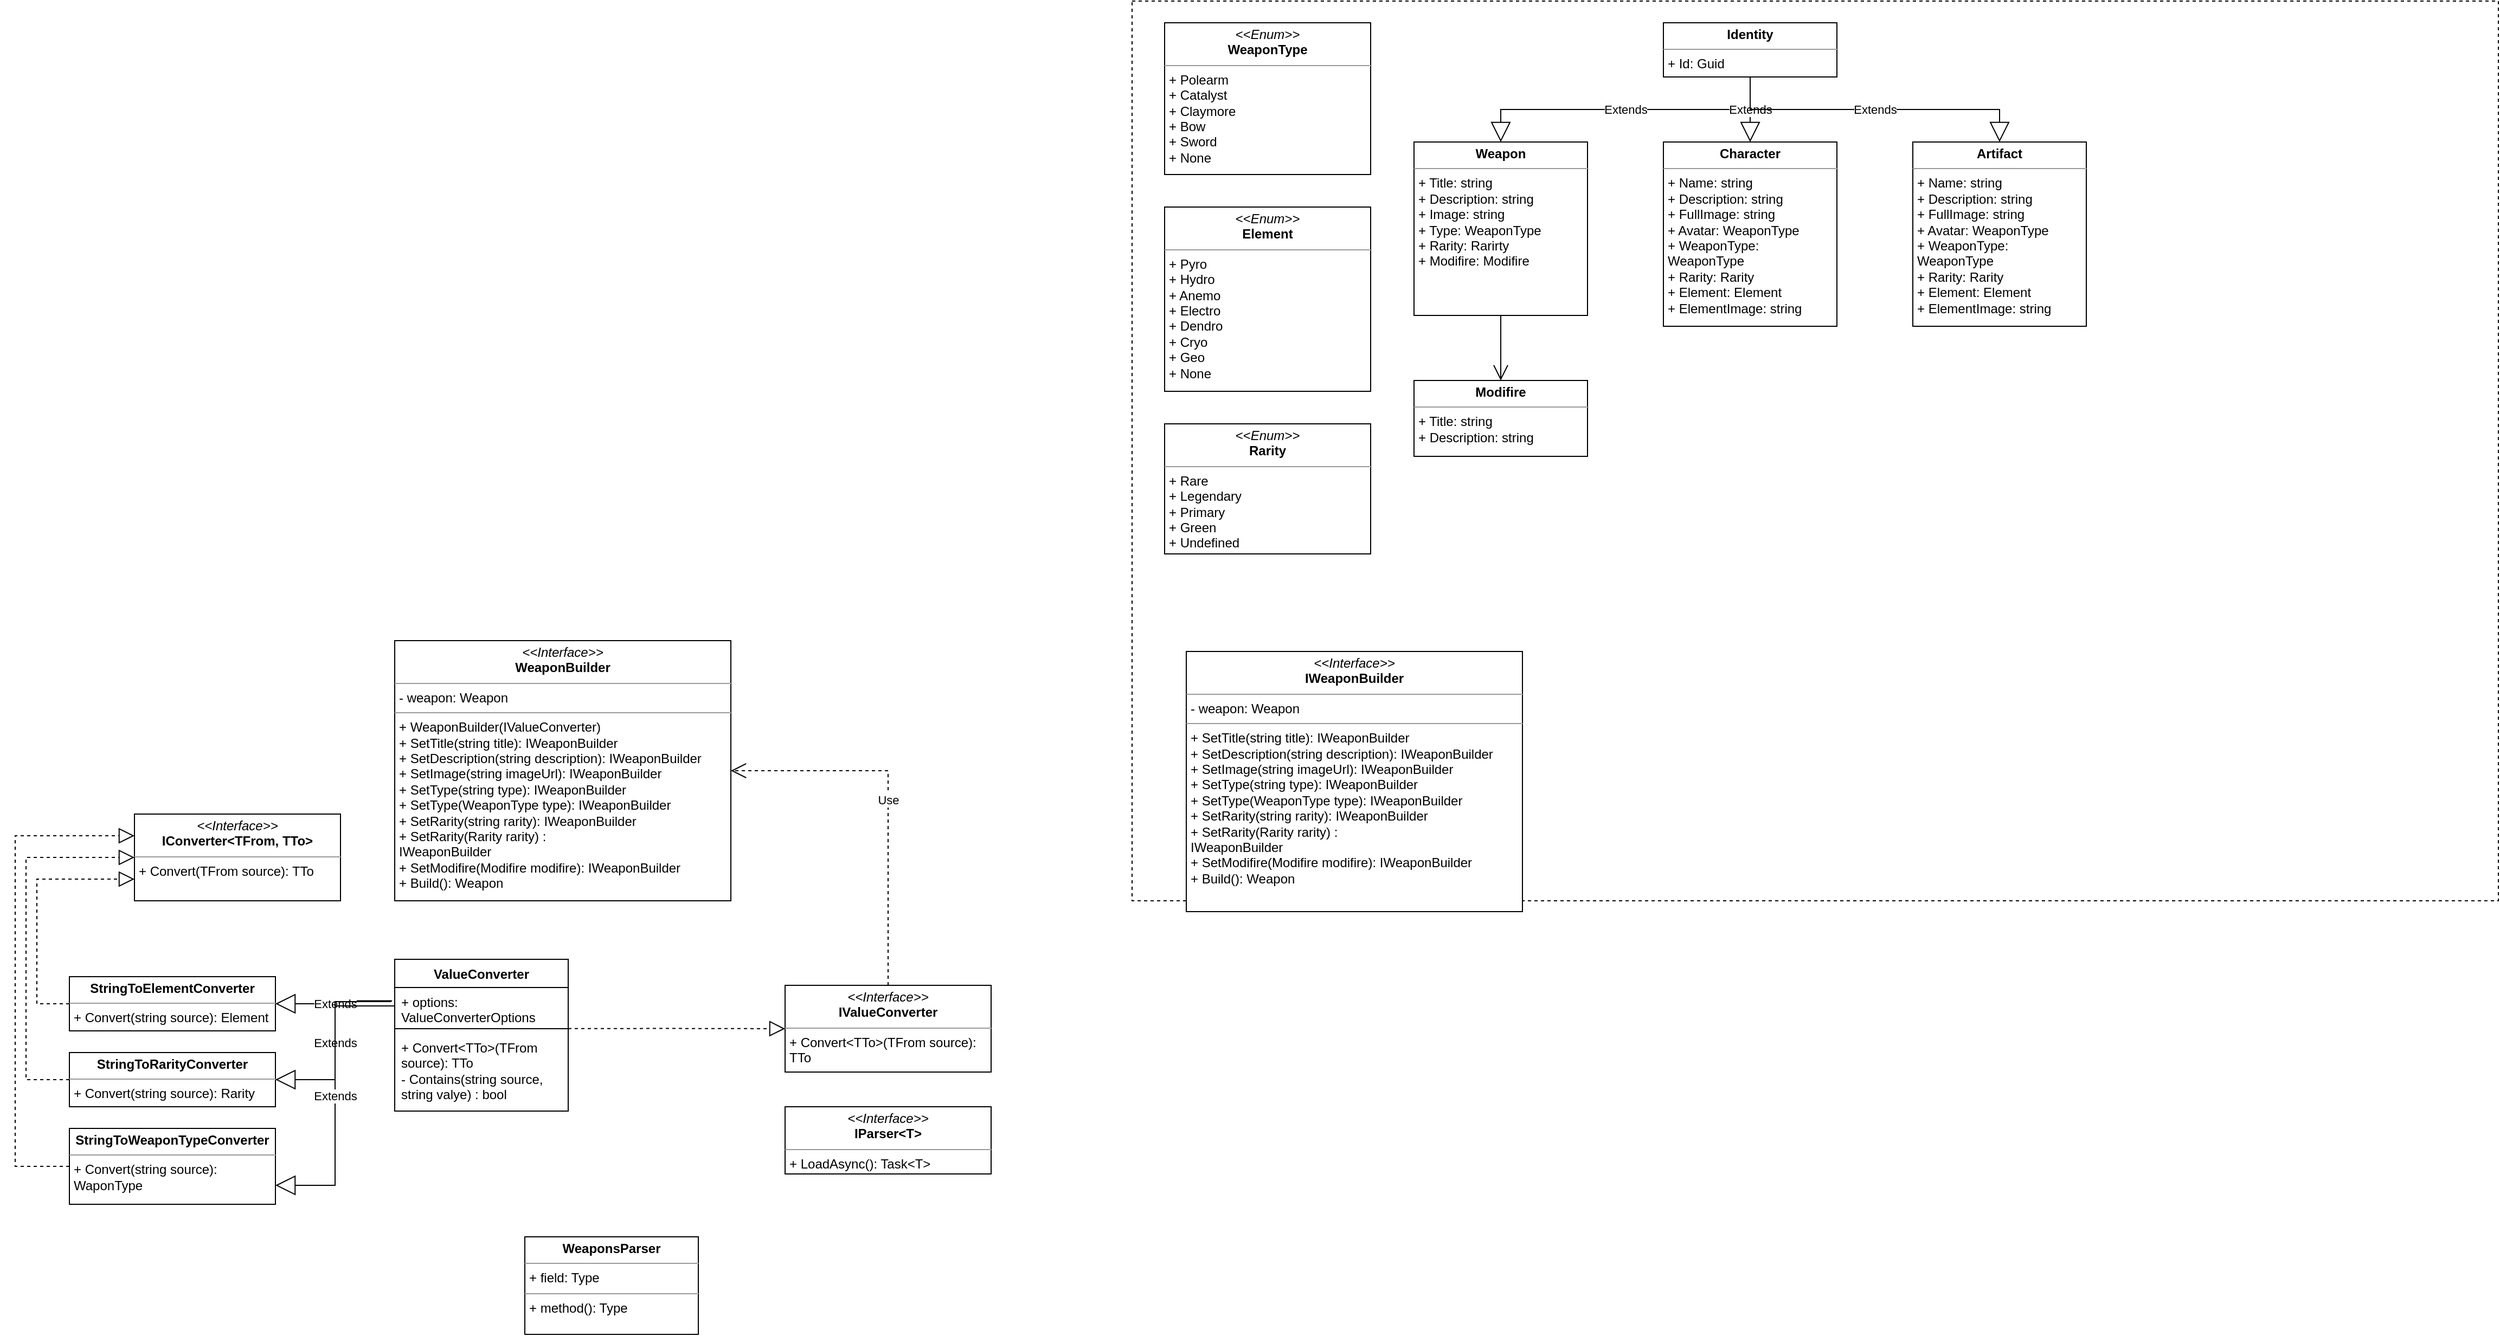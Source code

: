 <mxfile version="21.5.1" type="device">
  <diagram id="C5RBs43oDa-KdzZeNtuy" name="Page-1">
    <mxGraphModel dx="3427" dy="1025" grid="1" gridSize="10" guides="1" tooltips="1" connect="1" arrows="1" fold="1" page="1" pageScale="1" pageWidth="827" pageHeight="1169" math="0" shadow="0">
      <root>
        <mxCell id="WIyWlLk6GJQsqaUBKTNV-0" />
        <mxCell id="WIyWlLk6GJQsqaUBKTNV-1" parent="WIyWlLk6GJQsqaUBKTNV-0" />
        <mxCell id="TdXBcgWbcDi7Ot9zbocv-0" value="" style="rounded=0;whiteSpace=wrap;html=1;fillColor=none;dashed=1;" vertex="1" parent="WIyWlLk6GJQsqaUBKTNV-1">
          <mxGeometry x="-160" width="1260" height="830" as="geometry" />
        </mxCell>
        <mxCell id="gMvMORNkX4CADKVGO-qq-28" style="edgeStyle=orthogonalEdgeStyle;rounded=0;orthogonalLoop=1;jettySize=auto;html=1;entryX=0.5;entryY=1;entryDx=0;entryDy=0;exitX=0.5;exitY=1;exitDx=0;exitDy=0;" parent="WIyWlLk6GJQsqaUBKTNV-1" source="gMvMORNkX4CADKVGO-qq-16" target="gMvMORNkX4CADKVGO-qq-16" edge="1">
          <mxGeometry relative="1" as="geometry" />
        </mxCell>
        <mxCell id="gMvMORNkX4CADKVGO-qq-6" value="&lt;p style=&quot;margin:0px;margin-top:4px;text-align:center;&quot;&gt;&lt;i&gt;&amp;lt;&amp;lt;Interface&amp;gt;&amp;gt;&lt;/i&gt;&lt;br&gt;&lt;b&gt;IParser&amp;lt;T&amp;gt;&lt;/b&gt;&lt;/p&gt;&lt;hr size=&quot;1&quot;&gt;&lt;p style=&quot;margin:0px;margin-left:4px;&quot;&gt;+ LoadAsync(): Task&amp;lt;T&amp;gt;&lt;br&gt;&lt;br&gt;&lt;/p&gt;" style="verticalAlign=top;align=left;overflow=fill;fontSize=12;fontFamily=Helvetica;html=1;whiteSpace=wrap;" parent="WIyWlLk6GJQsqaUBKTNV-1" vertex="1">
          <mxGeometry x="-480" y="1020" width="190" height="62" as="geometry" />
        </mxCell>
        <mxCell id="gMvMORNkX4CADKVGO-qq-7" value="&lt;p style=&quot;margin:0px;margin-top:4px;text-align:center;&quot;&gt;&lt;b&gt;WeaponsParser&lt;/b&gt;&lt;/p&gt;&lt;hr size=&quot;1&quot;&gt;&lt;p style=&quot;margin:0px;margin-left:4px;&quot;&gt;+ field: Type&lt;/p&gt;&lt;hr size=&quot;1&quot;&gt;&lt;p style=&quot;margin:0px;margin-left:4px;&quot;&gt;+ method(): Type&lt;/p&gt;" style="verticalAlign=top;align=left;overflow=fill;fontSize=12;fontFamily=Helvetica;html=1;whiteSpace=wrap;" parent="WIyWlLk6GJQsqaUBKTNV-1" vertex="1">
          <mxGeometry x="-720" y="1140" width="160" height="90" as="geometry" />
        </mxCell>
        <mxCell id="gMvMORNkX4CADKVGO-qq-8" value="&lt;p style=&quot;margin:0px;margin-top:4px;text-align:center;&quot;&gt;&lt;b&gt;Weapon&lt;/b&gt;&lt;/p&gt;&lt;hr size=&quot;1&quot;&gt;&lt;p style=&quot;margin:0px;margin-left:4px;&quot;&gt;+ Title: string&lt;/p&gt;&lt;p style=&quot;margin:0px;margin-left:4px;&quot;&gt;+ Description: string&lt;br&gt;&lt;/p&gt;&lt;p style=&quot;margin:0px;margin-left:4px;&quot;&gt;+ Image: string&lt;br&gt;&lt;/p&gt;&lt;p style=&quot;margin:0px;margin-left:4px;&quot;&gt;+ Type: WeaponType&lt;br&gt;&lt;/p&gt;&lt;p style=&quot;margin:0px;margin-left:4px;&quot;&gt;+ Rarity: Rarirty&lt;br&gt;+ Modifire: Modifire&lt;/p&gt;&lt;p style=&quot;margin:0px;margin-left:4px;&quot;&gt;&lt;br&gt;&lt;/p&gt;" style="verticalAlign=top;align=left;overflow=fill;fontSize=12;fontFamily=Helvetica;html=1;whiteSpace=wrap;" parent="WIyWlLk6GJQsqaUBKTNV-1" vertex="1">
          <mxGeometry x="100" y="130" width="160" height="160" as="geometry" />
        </mxCell>
        <mxCell id="gMvMORNkX4CADKVGO-qq-10" value="&lt;p style=&quot;margin:0px;margin-top:4px;text-align:center;&quot;&gt;&lt;i&gt;&amp;lt;&amp;lt;Enum&amp;gt;&amp;gt;&lt;/i&gt;&lt;br&gt;&lt;b&gt;WeaponType&lt;/b&gt;&lt;/p&gt;&lt;hr size=&quot;1&quot;&gt;&lt;p style=&quot;margin:0px;margin-left:4px;&quot;&gt;+ Polearm&lt;/p&gt;&lt;p style=&quot;margin:0px;margin-left:4px;&quot;&gt;+ Catalyst&lt;/p&gt;&lt;p style=&quot;margin:0px;margin-left:4px;&quot;&gt;+ Claymore&lt;/p&gt;&lt;p style=&quot;margin:0px;margin-left:4px;&quot;&gt;+ Bow&lt;/p&gt;&lt;p style=&quot;margin:0px;margin-left:4px;&quot;&gt;+ Sword&amp;nbsp;&lt;/p&gt;&lt;p style=&quot;margin:0px;margin-left:4px;&quot;&gt;+ None&lt;br&gt;&lt;br&gt;&lt;/p&gt;" style="verticalAlign=top;align=left;overflow=fill;fontSize=12;fontFamily=Helvetica;html=1;whiteSpace=wrap;" parent="WIyWlLk6GJQsqaUBKTNV-1" vertex="1">
          <mxGeometry x="-130" y="20" width="190" height="140" as="geometry" />
        </mxCell>
        <mxCell id="gMvMORNkX4CADKVGO-qq-11" value="&lt;p style=&quot;margin:0px;margin-top:4px;text-align:center;&quot;&gt;&lt;i&gt;&amp;lt;&amp;lt;Enum&amp;gt;&amp;gt;&lt;/i&gt;&lt;br&gt;&lt;b&gt;Rarity&lt;/b&gt;&lt;/p&gt;&lt;hr size=&quot;1&quot;&gt;&lt;p style=&quot;margin:0px;margin-left:4px;&quot;&gt;+ Rare&lt;/p&gt;&lt;p style=&quot;margin:0px;margin-left:4px;&quot;&gt;+ Legendary&lt;/p&gt;&lt;p style=&quot;margin:0px;margin-left:4px;&quot;&gt;+ Primary&lt;/p&gt;&lt;p style=&quot;margin:0px;margin-left:4px;&quot;&gt;+ Green&lt;/p&gt;&lt;p style=&quot;margin:0px;margin-left:4px;&quot;&gt;+ Undefined&amp;nbsp;&lt;/p&gt;&lt;p style=&quot;margin:0px;margin-left:4px;&quot;&gt;&lt;br&gt;&lt;/p&gt;" style="verticalAlign=top;align=left;overflow=fill;fontSize=12;fontFamily=Helvetica;html=1;whiteSpace=wrap;" parent="WIyWlLk6GJQsqaUBKTNV-1" vertex="1">
          <mxGeometry x="-130" y="390" width="190" height="120" as="geometry" />
        </mxCell>
        <mxCell id="gMvMORNkX4CADKVGO-qq-12" value="&lt;p style=&quot;margin:0px;margin-top:4px;text-align:center;&quot;&gt;&lt;i&gt;&amp;lt;&amp;lt;Enum&amp;gt;&amp;gt;&lt;/i&gt;&lt;br&gt;&lt;b&gt;Element&lt;/b&gt;&lt;/p&gt;&lt;hr size=&quot;1&quot;&gt;&lt;p style=&quot;margin:0px;margin-left:4px;&quot;&gt;+ Pyro&lt;/p&gt;&lt;p style=&quot;margin:0px;margin-left:4px;&quot;&gt;+ Hydro&lt;/p&gt;&lt;p style=&quot;margin:0px;margin-left:4px;&quot;&gt;+ Anemo&lt;/p&gt;&lt;p style=&quot;margin:0px;margin-left:4px;&quot;&gt;+ Electro&lt;/p&gt;&lt;p style=&quot;margin:0px;margin-left:4px;&quot;&gt;+ Dendro&lt;/p&gt;&lt;p style=&quot;margin:0px;margin-left:4px;&quot;&gt;+ Cryo&lt;br&gt;+ Geo&amp;nbsp;&lt;br&gt;+ None&lt;/p&gt;&lt;p style=&quot;margin:0px;margin-left:4px;&quot;&gt;&lt;br&gt;&lt;/p&gt;" style="verticalAlign=top;align=left;overflow=fill;fontSize=12;fontFamily=Helvetica;html=1;whiteSpace=wrap;" parent="WIyWlLk6GJQsqaUBKTNV-1" vertex="1">
          <mxGeometry x="-130" y="190" width="190" height="170" as="geometry" />
        </mxCell>
        <mxCell id="gMvMORNkX4CADKVGO-qq-16" value="&lt;p style=&quot;margin:0px;margin-top:4px;text-align:center;&quot;&gt;&lt;b&gt;Character&lt;/b&gt;&lt;/p&gt;&lt;hr size=&quot;1&quot;&gt;&lt;p style=&quot;margin:0px;margin-left:4px;&quot;&gt;+ Name: string&lt;/p&gt;&lt;p style=&quot;margin:0px;margin-left:4px;&quot;&gt;+ Description: string&lt;br&gt;&lt;/p&gt;&lt;p style=&quot;margin:0px;margin-left:4px;&quot;&gt;+ FullImage: string&lt;br&gt;&lt;/p&gt;&lt;p style=&quot;margin:0px;margin-left:4px;&quot;&gt;+ Avatar: WeaponType&lt;br&gt;&lt;/p&gt;&lt;p style=&quot;margin:0px;margin-left:4px;&quot;&gt;+ WeaponType: WeaponType&lt;br&gt;+ Rarity: Rarity&lt;/p&gt;&lt;p style=&quot;margin:0px;margin-left:4px;&quot;&gt;+ Element: Element&lt;br&gt;+ ElementImage: string&lt;/p&gt;&lt;p style=&quot;margin:0px;margin-left:4px;&quot;&gt;&lt;br&gt;&lt;/p&gt;" style="verticalAlign=top;align=left;overflow=fill;fontSize=12;fontFamily=Helvetica;html=1;whiteSpace=wrap;" parent="WIyWlLk6GJQsqaUBKTNV-1" vertex="1">
          <mxGeometry x="330" y="130" width="160" height="170" as="geometry" />
        </mxCell>
        <mxCell id="gMvMORNkX4CADKVGO-qq-17" value="&lt;p style=&quot;margin:0px;margin-top:4px;text-align:center;&quot;&gt;&lt;b&gt;Modifire&lt;/b&gt;&lt;/p&gt;&lt;hr size=&quot;1&quot;&gt;&lt;p style=&quot;margin:0px;margin-left:4px;&quot;&gt;+ Title: string&lt;/p&gt;&lt;p style=&quot;margin:0px;margin-left:4px;&quot;&gt;+ Description: string&lt;br&gt;&lt;/p&gt;&lt;p style=&quot;margin:0px;margin-left:4px;&quot;&gt;&lt;br&gt;&lt;/p&gt;&lt;p style=&quot;margin:0px;margin-left:4px;&quot;&gt;&lt;br&gt;&lt;/p&gt;" style="verticalAlign=top;align=left;overflow=fill;fontSize=12;fontFamily=Helvetica;html=1;whiteSpace=wrap;" parent="WIyWlLk6GJQsqaUBKTNV-1" vertex="1">
          <mxGeometry x="100" y="350" width="160" height="70" as="geometry" />
        </mxCell>
        <mxCell id="gMvMORNkX4CADKVGO-qq-18" value="&lt;p style=&quot;margin:0px;margin-top:4px;text-align:center;&quot;&gt;&lt;b&gt;Identity&lt;/b&gt;&lt;/p&gt;&lt;hr size=&quot;1&quot;&gt;&lt;p style=&quot;margin:0px;margin-left:4px;&quot;&gt;+ Id: Guid&lt;/p&gt;&lt;p style=&quot;margin:0px;margin-left:4px;&quot;&gt;&lt;br&gt;&lt;/p&gt;" style="verticalAlign=top;align=left;overflow=fill;fontSize=12;fontFamily=Helvetica;html=1;whiteSpace=wrap;" parent="WIyWlLk6GJQsqaUBKTNV-1" vertex="1">
          <mxGeometry x="330" y="20" width="160" height="50" as="geometry" />
        </mxCell>
        <mxCell id="gMvMORNkX4CADKVGO-qq-19" value="&lt;p style=&quot;margin:0px;margin-top:4px;text-align:center;&quot;&gt;&lt;b&gt;Artifact&lt;/b&gt;&lt;/p&gt;&lt;hr size=&quot;1&quot;&gt;&lt;p style=&quot;margin:0px;margin-left:4px;&quot;&gt;+ Name: string&lt;/p&gt;&lt;p style=&quot;margin:0px;margin-left:4px;&quot;&gt;+ Description: string&lt;br&gt;&lt;/p&gt;&lt;p style=&quot;margin:0px;margin-left:4px;&quot;&gt;+ FullImage: string&lt;br&gt;&lt;/p&gt;&lt;p style=&quot;margin:0px;margin-left:4px;&quot;&gt;+ Avatar: WeaponType&lt;br&gt;&lt;/p&gt;&lt;p style=&quot;margin:0px;margin-left:4px;&quot;&gt;+ WeaponType: WeaponType&lt;br&gt;+ Rarity: Rarity&lt;/p&gt;&lt;p style=&quot;margin:0px;margin-left:4px;&quot;&gt;+ Element: Element&lt;br&gt;+ ElementImage: string&lt;/p&gt;&lt;p style=&quot;margin:0px;margin-left:4px;&quot;&gt;&lt;br&gt;&lt;/p&gt;" style="verticalAlign=top;align=left;overflow=fill;fontSize=12;fontFamily=Helvetica;html=1;whiteSpace=wrap;" parent="WIyWlLk6GJQsqaUBKTNV-1" vertex="1">
          <mxGeometry x="560" y="130" width="160" height="170" as="geometry" />
        </mxCell>
        <mxCell id="gMvMORNkX4CADKVGO-qq-20" value="Extends" style="endArrow=block;endSize=16;endFill=0;html=1;rounded=0;exitX=0.5;exitY=1;exitDx=0;exitDy=0;entryX=0.5;entryY=0;entryDx=0;entryDy=0;edgeStyle=orthogonalEdgeStyle;" parent="WIyWlLk6GJQsqaUBKTNV-1" source="gMvMORNkX4CADKVGO-qq-18" target="gMvMORNkX4CADKVGO-qq-8" edge="1">
          <mxGeometry width="160" relative="1" as="geometry">
            <mxPoint x="280" y="290" as="sourcePoint" />
            <mxPoint x="440" y="290" as="targetPoint" />
          </mxGeometry>
        </mxCell>
        <mxCell id="gMvMORNkX4CADKVGO-qq-21" value="Extends" style="endArrow=block;endSize=16;endFill=0;html=1;rounded=0;exitX=0.5;exitY=1;exitDx=0;exitDy=0;entryX=0.5;entryY=0;entryDx=0;entryDy=0;edgeStyle=orthogonalEdgeStyle;" parent="WIyWlLk6GJQsqaUBKTNV-1" source="gMvMORNkX4CADKVGO-qq-18" target="gMvMORNkX4CADKVGO-qq-16" edge="1">
          <mxGeometry width="160" relative="1" as="geometry">
            <mxPoint x="430" y="110" as="sourcePoint" />
            <mxPoint x="190" y="150" as="targetPoint" />
          </mxGeometry>
        </mxCell>
        <mxCell id="gMvMORNkX4CADKVGO-qq-22" value="Extends" style="endArrow=block;endSize=16;endFill=0;html=1;rounded=0;exitX=0.5;exitY=1;exitDx=0;exitDy=0;entryX=0.5;entryY=0;entryDx=0;entryDy=0;edgeStyle=orthogonalEdgeStyle;" parent="WIyWlLk6GJQsqaUBKTNV-1" source="gMvMORNkX4CADKVGO-qq-18" target="gMvMORNkX4CADKVGO-qq-19" edge="1">
          <mxGeometry width="160" relative="1" as="geometry">
            <mxPoint x="420" y="80" as="sourcePoint" />
            <mxPoint x="420" y="140" as="targetPoint" />
          </mxGeometry>
        </mxCell>
        <mxCell id="gMvMORNkX4CADKVGO-qq-32" value="" style="endArrow=open;endFill=1;endSize=12;html=1;rounded=0;exitX=0.5;exitY=1;exitDx=0;exitDy=0;entryX=0.5;entryY=0;entryDx=0;entryDy=0;" parent="WIyWlLk6GJQsqaUBKTNV-1" source="gMvMORNkX4CADKVGO-qq-8" target="gMvMORNkX4CADKVGO-qq-17" edge="1">
          <mxGeometry width="160" relative="1" as="geometry">
            <mxPoint x="470" y="380" as="sourcePoint" />
            <mxPoint x="630" y="380" as="targetPoint" />
          </mxGeometry>
        </mxCell>
        <mxCell id="gMvMORNkX4CADKVGO-qq-39" value="&lt;p style=&quot;margin:0px;margin-top:4px;text-align:center;&quot;&gt;&lt;i&gt;&amp;lt;&amp;lt;Interface&amp;gt;&amp;gt;&lt;/i&gt;&lt;br&gt;&lt;b&gt;IValueConverter&lt;/b&gt;&lt;/p&gt;&lt;hr size=&quot;1&quot;&gt;&lt;p style=&quot;margin:0px;margin-left:4px;&quot;&gt;+ Convert&amp;lt;TTo&amp;gt;(TFrom source): TTo&lt;br&gt;&lt;br&gt;&lt;/p&gt;" style="verticalAlign=top;align=left;overflow=fill;fontSize=12;fontFamily=Helvetica;html=1;whiteSpace=wrap;" parent="WIyWlLk6GJQsqaUBKTNV-1" vertex="1">
          <mxGeometry x="-480" y="908" width="190" height="80" as="geometry" />
        </mxCell>
        <mxCell id="TdXBcgWbcDi7Ot9zbocv-3" value="&lt;p style=&quot;margin:0px;margin-top:4px;text-align:center;&quot;&gt;&lt;i&gt;&amp;lt;&amp;lt;Interface&amp;gt;&amp;gt;&lt;/i&gt;&lt;br&gt;&lt;b&gt;IWeaponBuilder&lt;/b&gt;&lt;/p&gt;&lt;hr size=&quot;1&quot;&gt;&lt;p style=&quot;margin:0px;margin-left:4px;&quot;&gt;- weapon: Weapon&lt;br&gt;&lt;/p&gt;&lt;hr size=&quot;1&quot;&gt;&lt;p style=&quot;border-color: var(--border-color); margin: 0px 0px 0px 4px;&quot;&gt;+ SetTitle(string title): IWeaponBuilder&lt;/p&gt;&lt;p style=&quot;border-color: var(--border-color); margin: 0px 0px 0px 4px;&quot;&gt;+ SetDescription(string description): IWeaponBuilder&lt;br style=&quot;border-color: var(--border-color);&quot;&gt;+ SetImage(string imageUrl): IWeaponBuilder&lt;br style=&quot;border-color: var(--border-color);&quot;&gt;+ SetType(string type): IWeaponBuilder&lt;br style=&quot;border-color: var(--border-color);&quot;&gt;+ SetType(WeaponType type): IWeaponBuilder&lt;br style=&quot;border-color: var(--border-color);&quot;&gt;+ SetRarity(string rarity): IWeaponBuilder&lt;/p&gt;&lt;p style=&quot;border-color: var(--border-color); margin: 0px 0px 0px 4px;&quot;&gt;+ SetRarity(Rarity rarity) :&amp;nbsp;&lt;/p&gt;&lt;p style=&quot;margin:0px;margin-left:4px;&quot;&gt;IWeaponBuilder&lt;br style=&quot;border-color: var(--border-color);&quot;&gt;+ SetModifire(Modifire modifire): IWeaponBuilder&lt;br style=&quot;border-color: var(--border-color);&quot;&gt;+ Build(): Weapon&lt;br style=&quot;border-color: var(--border-color);&quot;&gt;&lt;/p&gt;&lt;p style=&quot;border-color: var(--border-color); margin: 0px 0px 0px 4px;&quot;&gt;&lt;br style=&quot;border-color: var(--border-color);&quot;&gt;&lt;/p&gt;" style="verticalAlign=top;align=left;overflow=fill;fontSize=12;fontFamily=Helvetica;html=1;whiteSpace=wrap;" vertex="1" parent="WIyWlLk6GJQsqaUBKTNV-1">
          <mxGeometry x="-110" y="600" width="310" height="240" as="geometry" />
        </mxCell>
        <mxCell id="TdXBcgWbcDi7Ot9zbocv-4" value="&lt;p style=&quot;margin:0px;margin-top:4px;text-align:center;&quot;&gt;&lt;i&gt;&amp;lt;&amp;lt;Interface&amp;gt;&amp;gt;&lt;/i&gt;&lt;br&gt;&lt;b&gt;WeaponBuilder&lt;/b&gt;&lt;/p&gt;&lt;hr size=&quot;1&quot;&gt;&lt;p style=&quot;margin:0px;margin-left:4px;&quot;&gt;- weapon: Weapon&lt;br&gt;&lt;/p&gt;&lt;hr size=&quot;1&quot;&gt;&lt;p style=&quot;border-color: var(--border-color); margin: 0px 0px 0px 4px;&quot;&gt;+ WeaponBuilder(IValueConverter)&lt;/p&gt;&lt;p style=&quot;border-color: var(--border-color); margin: 0px 0px 0px 4px;&quot;&gt;+ SetTitle(string title): IWeaponBuilder&lt;/p&gt;&lt;p style=&quot;border-color: var(--border-color); margin: 0px 0px 0px 4px;&quot;&gt;+ SetDescription(string description): IWeaponBuilder&lt;br style=&quot;border-color: var(--border-color);&quot;&gt;+ SetImage(string imageUrl): IWeaponBuilder&lt;br style=&quot;border-color: var(--border-color);&quot;&gt;+ SetType(string type): IWeaponBuilder&lt;br style=&quot;border-color: var(--border-color);&quot;&gt;+ SetType(WeaponType type): IWeaponBuilder&lt;br style=&quot;border-color: var(--border-color);&quot;&gt;+ SetRarity(string rarity): IWeaponBuilder&lt;/p&gt;&lt;p style=&quot;border-color: var(--border-color); margin: 0px 0px 0px 4px;&quot;&gt;+ SetRarity(Rarity rarity) :&amp;nbsp;&lt;/p&gt;&lt;p style=&quot;margin:0px;margin-left:4px;&quot;&gt;IWeaponBuilder&lt;br style=&quot;border-color: var(--border-color);&quot;&gt;+ SetModifire(Modifire modifire): IWeaponBuilder&lt;br style=&quot;border-color: var(--border-color);&quot;&gt;+ Build(): Weapon&lt;br style=&quot;border-color: var(--border-color);&quot;&gt;&lt;/p&gt;&lt;p style=&quot;border-color: var(--border-color); margin: 0px 0px 0px 4px;&quot;&gt;&lt;br style=&quot;border-color: var(--border-color);&quot;&gt;&lt;/p&gt;" style="verticalAlign=top;align=left;overflow=fill;fontSize=12;fontFamily=Helvetica;html=1;whiteSpace=wrap;" vertex="1" parent="WIyWlLk6GJQsqaUBKTNV-1">
          <mxGeometry x="-840" y="590" width="310" height="240" as="geometry" />
        </mxCell>
        <mxCell id="TdXBcgWbcDi7Ot9zbocv-5" value="&lt;p style=&quot;margin:0px;margin-top:4px;text-align:center;&quot;&gt;&lt;i&gt;&amp;lt;&amp;lt;Interface&amp;gt;&amp;gt;&lt;/i&gt;&lt;br&gt;&lt;b&gt;IConverter&amp;lt;TFrom, TTo&amp;gt;&lt;/b&gt;&lt;/p&gt;&lt;hr size=&quot;1&quot;&gt;&lt;p style=&quot;margin:0px;margin-left:4px;&quot;&gt;+ Convert(TFrom source): TTo&lt;br&gt;&lt;br&gt;&lt;/p&gt;" style="verticalAlign=top;align=left;overflow=fill;fontSize=12;fontFamily=Helvetica;html=1;whiteSpace=wrap;" vertex="1" parent="WIyWlLk6GJQsqaUBKTNV-1">
          <mxGeometry x="-1080" y="750" width="190" height="80" as="geometry" />
        </mxCell>
        <mxCell id="TdXBcgWbcDi7Ot9zbocv-6" value="&lt;p style=&quot;margin:0px;margin-top:4px;text-align:center;&quot;&gt;&lt;b&gt;StringToElementConverter&lt;/b&gt;&lt;/p&gt;&lt;hr size=&quot;1&quot;&gt;&lt;p style=&quot;margin:0px;margin-left:4px;&quot;&gt;+ Convert(string source): Element&lt;br&gt;&lt;/p&gt;&lt;p style=&quot;margin:0px;margin-left:4px;&quot;&gt;&lt;br&gt;&lt;/p&gt;" style="verticalAlign=top;align=left;overflow=fill;fontSize=12;fontFamily=Helvetica;html=1;whiteSpace=wrap;" vertex="1" parent="WIyWlLk6GJQsqaUBKTNV-1">
          <mxGeometry x="-1140" y="900" width="190" height="50" as="geometry" />
        </mxCell>
        <mxCell id="TdXBcgWbcDi7Ot9zbocv-7" value="&lt;p style=&quot;margin:0px;margin-top:4px;text-align:center;&quot;&gt;&lt;b&gt;StringToRarityConverter&lt;/b&gt;&lt;/p&gt;&lt;hr size=&quot;1&quot;&gt;&lt;p style=&quot;margin:0px;margin-left:4px;&quot;&gt;+ Convert(string source): Rarity&lt;br&gt;&lt;/p&gt;&lt;p style=&quot;margin:0px;margin-left:4px;&quot;&gt;&lt;br&gt;&lt;/p&gt;" style="verticalAlign=top;align=left;overflow=fill;fontSize=12;fontFamily=Helvetica;html=1;whiteSpace=wrap;" vertex="1" parent="WIyWlLk6GJQsqaUBKTNV-1">
          <mxGeometry x="-1140" y="970" width="190" height="50" as="geometry" />
        </mxCell>
        <mxCell id="TdXBcgWbcDi7Ot9zbocv-8" value="&lt;p style=&quot;margin:0px;margin-top:4px;text-align:center;&quot;&gt;&lt;b&gt;StringToWeaponTypeConverter&lt;/b&gt;&lt;/p&gt;&lt;hr size=&quot;1&quot;&gt;&lt;p style=&quot;margin:0px;margin-left:4px;&quot;&gt;+ Convert(string source): WaponType&lt;br&gt;&lt;/p&gt;&lt;p style=&quot;margin:0px;margin-left:4px;&quot;&gt;&lt;br&gt;&lt;/p&gt;" style="verticalAlign=top;align=left;overflow=fill;fontSize=12;fontFamily=Helvetica;html=1;whiteSpace=wrap;" vertex="1" parent="WIyWlLk6GJQsqaUBKTNV-1">
          <mxGeometry x="-1140" y="1040" width="190" height="70" as="geometry" />
        </mxCell>
        <mxCell id="TdXBcgWbcDi7Ot9zbocv-9" value="" style="endArrow=block;dashed=1;endFill=0;endSize=12;html=1;rounded=0;exitX=0;exitY=0.5;exitDx=0;exitDy=0;entryX=0;entryY=0.25;entryDx=0;entryDy=0;edgeStyle=orthogonalEdgeStyle;" edge="1" parent="WIyWlLk6GJQsqaUBKTNV-1" source="TdXBcgWbcDi7Ot9zbocv-8" target="TdXBcgWbcDi7Ot9zbocv-5">
          <mxGeometry width="160" relative="1" as="geometry">
            <mxPoint x="-1170" y="1170" as="sourcePoint" />
            <mxPoint x="-1010" y="1170" as="targetPoint" />
            <Array as="points">
              <mxPoint x="-1190" y="1075" />
              <mxPoint x="-1190" y="770" />
            </Array>
          </mxGeometry>
        </mxCell>
        <mxCell id="TdXBcgWbcDi7Ot9zbocv-10" value="" style="endArrow=block;dashed=1;endFill=0;endSize=12;html=1;rounded=0;edgeStyle=orthogonalEdgeStyle;entryX=0;entryY=0.5;entryDx=0;entryDy=0;exitX=0;exitY=0.5;exitDx=0;exitDy=0;" edge="1" parent="WIyWlLk6GJQsqaUBKTNV-1" source="TdXBcgWbcDi7Ot9zbocv-7" target="TdXBcgWbcDi7Ot9zbocv-5">
          <mxGeometry width="160" relative="1" as="geometry">
            <mxPoint x="-1180" y="970" as="sourcePoint" />
            <mxPoint x="-1090" y="855" as="targetPoint" />
            <Array as="points">
              <mxPoint x="-1180" y="995" />
              <mxPoint x="-1180" y="790" />
            </Array>
          </mxGeometry>
        </mxCell>
        <mxCell id="TdXBcgWbcDi7Ot9zbocv-11" value="" style="endArrow=block;dashed=1;endFill=0;endSize=12;html=1;rounded=0;edgeStyle=orthogonalEdgeStyle;entryX=0;entryY=0.75;entryDx=0;entryDy=0;exitX=0;exitY=0.5;exitDx=0;exitDy=0;" edge="1" parent="WIyWlLk6GJQsqaUBKTNV-1" source="TdXBcgWbcDi7Ot9zbocv-6" target="TdXBcgWbcDi7Ot9zbocv-5">
          <mxGeometry width="160" relative="1" as="geometry">
            <mxPoint x="-1130" y="1005" as="sourcePoint" />
            <mxPoint x="-1070" y="800" as="targetPoint" />
            <Array as="points">
              <mxPoint x="-1170" y="925" />
              <mxPoint x="-1170" y="810" />
            </Array>
          </mxGeometry>
        </mxCell>
        <mxCell id="TdXBcgWbcDi7Ot9zbocv-13" value="" style="endArrow=block;dashed=1;endFill=0;endSize=12;html=1;rounded=0;exitX=1;exitY=0.48;exitDx=0;exitDy=0;entryX=0;entryY=0.5;entryDx=0;entryDy=0;exitPerimeter=0;edgeStyle=orthogonalEdgeStyle;" edge="1" parent="WIyWlLk6GJQsqaUBKTNV-1" source="TdXBcgWbcDi7Ot9zbocv-16" target="gMvMORNkX4CADKVGO-qq-39">
          <mxGeometry width="160" relative="1" as="geometry">
            <mxPoint x="-637" y="930" as="sourcePoint" />
            <mxPoint x="-530" y="830" as="targetPoint" />
          </mxGeometry>
        </mxCell>
        <mxCell id="TdXBcgWbcDi7Ot9zbocv-14" value="ValueConverter" style="swimlane;fontStyle=1;align=center;verticalAlign=top;childLayout=stackLayout;horizontal=1;startSize=26;horizontalStack=0;resizeParent=1;resizeParentMax=0;resizeLast=0;collapsible=1;marginBottom=0;whiteSpace=wrap;html=1;" vertex="1" parent="WIyWlLk6GJQsqaUBKTNV-1">
          <mxGeometry x="-840" y="884" width="160" height="140" as="geometry" />
        </mxCell>
        <mxCell id="TdXBcgWbcDi7Ot9zbocv-15" value="+ options: ValueConverterOptions" style="text;strokeColor=none;fillColor=none;align=left;verticalAlign=top;spacingLeft=4;spacingRight=4;overflow=hidden;rotatable=0;points=[[0,0.5],[1,0.5]];portConstraint=eastwest;whiteSpace=wrap;html=1;" vertex="1" parent="TdXBcgWbcDi7Ot9zbocv-14">
          <mxGeometry y="26" width="160" height="34" as="geometry" />
        </mxCell>
        <mxCell id="TdXBcgWbcDi7Ot9zbocv-16" value="" style="line;strokeWidth=1;fillColor=none;align=left;verticalAlign=middle;spacingTop=-1;spacingLeft=3;spacingRight=3;rotatable=0;labelPosition=right;points=[];portConstraint=eastwest;strokeColor=inherit;" vertex="1" parent="TdXBcgWbcDi7Ot9zbocv-14">
          <mxGeometry y="60" width="160" height="8" as="geometry" />
        </mxCell>
        <mxCell id="TdXBcgWbcDi7Ot9zbocv-17" value="+ Convert&amp;lt;TTo&amp;gt;(TFrom source): TTo&lt;br&gt;- Contains(string source, string valye) : bool" style="text;strokeColor=none;fillColor=none;align=left;verticalAlign=top;spacingLeft=4;spacingRight=4;overflow=hidden;rotatable=0;points=[[0,0.5],[1,0.5]];portConstraint=eastwest;whiteSpace=wrap;html=1;" vertex="1" parent="TdXBcgWbcDi7Ot9zbocv-14">
          <mxGeometry y="68" width="160" height="72" as="geometry" />
        </mxCell>
        <mxCell id="TdXBcgWbcDi7Ot9zbocv-18" value="Extends" style="endArrow=block;endSize=16;endFill=0;html=1;rounded=0;exitX=-0.015;exitY=0.361;exitDx=0;exitDy=0;exitPerimeter=0;entryX=1;entryY=0.5;entryDx=0;entryDy=0;edgeStyle=orthogonalEdgeStyle;" edge="1" parent="WIyWlLk6GJQsqaUBKTNV-1" source="TdXBcgWbcDi7Ot9zbocv-15" target="TdXBcgWbcDi7Ot9zbocv-6">
          <mxGeometry width="160" relative="1" as="geometry">
            <mxPoint x="-900" y="990" as="sourcePoint" />
            <mxPoint x="-780" y="1160" as="targetPoint" />
          </mxGeometry>
        </mxCell>
        <mxCell id="TdXBcgWbcDi7Ot9zbocv-19" value="Extends" style="endArrow=block;endSize=16;endFill=0;html=1;rounded=0;exitX=-0.019;exitY=0.381;exitDx=0;exitDy=0;exitPerimeter=0;entryX=1;entryY=0.5;entryDx=0;entryDy=0;edgeStyle=orthogonalEdgeStyle;" edge="1" parent="WIyWlLk6GJQsqaUBKTNV-1" source="TdXBcgWbcDi7Ot9zbocv-15" target="TdXBcgWbcDi7Ot9zbocv-7">
          <mxGeometry width="160" relative="1" as="geometry">
            <mxPoint x="-827" y="1010" as="sourcePoint" />
            <mxPoint x="-935" y="1013" as="targetPoint" />
          </mxGeometry>
        </mxCell>
        <mxCell id="TdXBcgWbcDi7Ot9zbocv-20" value="Extends" style="endArrow=block;endSize=16;endFill=0;html=1;rounded=0;exitX=0;exitY=0.5;exitDx=0;exitDy=0;entryX=1;entryY=0.75;entryDx=0;entryDy=0;edgeStyle=orthogonalEdgeStyle;" edge="1" parent="WIyWlLk6GJQsqaUBKTNV-1" source="TdXBcgWbcDi7Ot9zbocv-15" target="TdXBcgWbcDi7Ot9zbocv-8">
          <mxGeometry width="160" relative="1" as="geometry">
            <mxPoint x="-827" y="1010" as="sourcePoint" />
            <mxPoint x="-934" y="1082" as="targetPoint" />
          </mxGeometry>
        </mxCell>
        <mxCell id="TdXBcgWbcDi7Ot9zbocv-21" value="Use" style="endArrow=open;endSize=12;dashed=1;html=1;rounded=0;exitX=0.5;exitY=0;exitDx=0;exitDy=0;entryX=1;entryY=0.5;entryDx=0;entryDy=0;edgeStyle=orthogonalEdgeStyle;" edge="1" parent="WIyWlLk6GJQsqaUBKTNV-1" source="gMvMORNkX4CADKVGO-qq-39" target="TdXBcgWbcDi7Ot9zbocv-4">
          <mxGeometry width="160" relative="1" as="geometry">
            <mxPoint x="-370" y="810" as="sourcePoint" />
            <mxPoint x="-210" y="810" as="targetPoint" />
          </mxGeometry>
        </mxCell>
      </root>
    </mxGraphModel>
  </diagram>
</mxfile>
